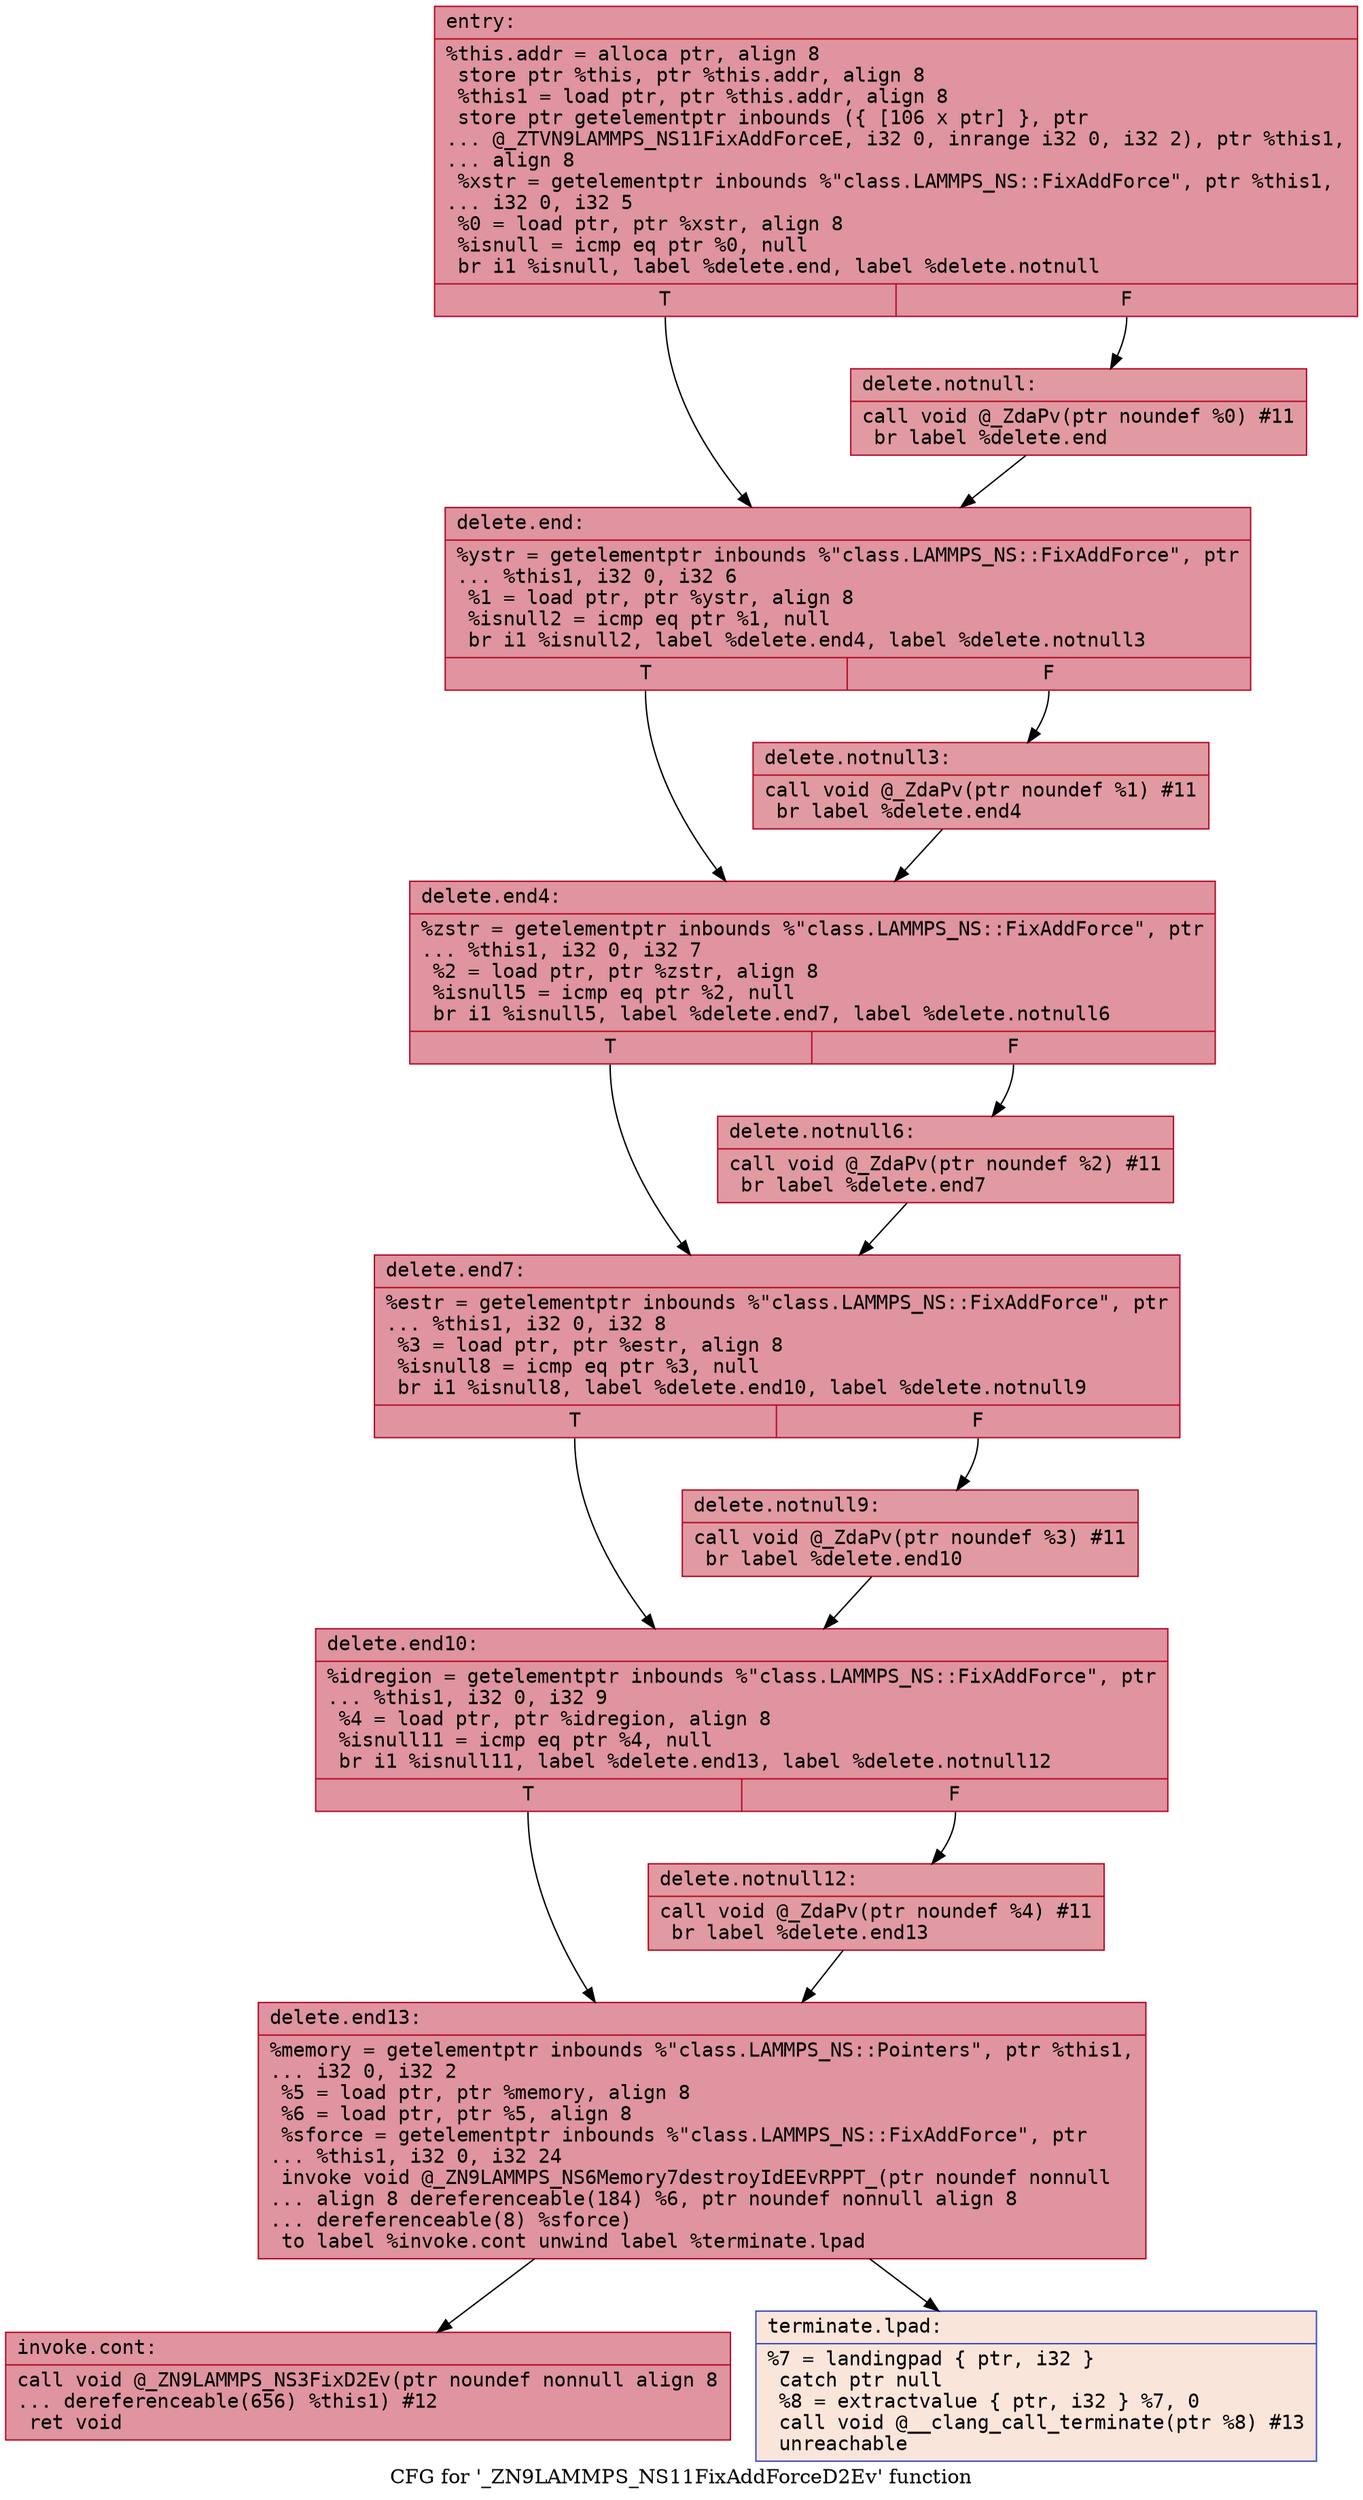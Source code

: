 digraph "CFG for '_ZN9LAMMPS_NS11FixAddForceD2Ev' function" {
	label="CFG for '_ZN9LAMMPS_NS11FixAddForceD2Ev' function";

	Node0x555b21a5a610 [shape=record,color="#b70d28ff", style=filled, fillcolor="#b70d2870" fontname="Courier",label="{entry:\l|  %this.addr = alloca ptr, align 8\l  store ptr %this, ptr %this.addr, align 8\l  %this1 = load ptr, ptr %this.addr, align 8\l  store ptr getelementptr inbounds (\{ [106 x ptr] \}, ptr\l... @_ZTVN9LAMMPS_NS11FixAddForceE, i32 0, inrange i32 0, i32 2), ptr %this1,\l... align 8\l  %xstr = getelementptr inbounds %\"class.LAMMPS_NS::FixAddForce\", ptr %this1,\l... i32 0, i32 5\l  %0 = load ptr, ptr %xstr, align 8\l  %isnull = icmp eq ptr %0, null\l  br i1 %isnull, label %delete.end, label %delete.notnull\l|{<s0>T|<s1>F}}"];
	Node0x555b21a5a610:s0 -> Node0x555b21a5a9e0[tooltip="entry -> delete.end\nProbability 37.50%" ];
	Node0x555b21a5a610:s1 -> Node0x555b21a5aa30[tooltip="entry -> delete.notnull\nProbability 62.50%" ];
	Node0x555b21a5aa30 [shape=record,color="#b70d28ff", style=filled, fillcolor="#bb1b2c70" fontname="Courier",label="{delete.notnull:\l|  call void @_ZdaPv(ptr noundef %0) #11\l  br label %delete.end\l}"];
	Node0x555b21a5aa30 -> Node0x555b21a5a9e0[tooltip="delete.notnull -> delete.end\nProbability 100.00%" ];
	Node0x555b21a5a9e0 [shape=record,color="#b70d28ff", style=filled, fillcolor="#b70d2870" fontname="Courier",label="{delete.end:\l|  %ystr = getelementptr inbounds %\"class.LAMMPS_NS::FixAddForce\", ptr\l... %this1, i32 0, i32 6\l  %1 = load ptr, ptr %ystr, align 8\l  %isnull2 = icmp eq ptr %1, null\l  br i1 %isnull2, label %delete.end4, label %delete.notnull3\l|{<s0>T|<s1>F}}"];
	Node0x555b21a5a9e0:s0 -> Node0x555b21a5af40[tooltip="delete.end -> delete.end4\nProbability 37.50%" ];
	Node0x555b21a5a9e0:s1 -> Node0x555b21a5afc0[tooltip="delete.end -> delete.notnull3\nProbability 62.50%" ];
	Node0x555b21a5afc0 [shape=record,color="#b70d28ff", style=filled, fillcolor="#bb1b2c70" fontname="Courier",label="{delete.notnull3:\l|  call void @_ZdaPv(ptr noundef %1) #11\l  br label %delete.end4\l}"];
	Node0x555b21a5afc0 -> Node0x555b21a5af40[tooltip="delete.notnull3 -> delete.end4\nProbability 100.00%" ];
	Node0x555b21a5af40 [shape=record,color="#b70d28ff", style=filled, fillcolor="#b70d2870" fontname="Courier",label="{delete.end4:\l|  %zstr = getelementptr inbounds %\"class.LAMMPS_NS::FixAddForce\", ptr\l... %this1, i32 0, i32 7\l  %2 = load ptr, ptr %zstr, align 8\l  %isnull5 = icmp eq ptr %2, null\l  br i1 %isnull5, label %delete.end7, label %delete.notnull6\l|{<s0>T|<s1>F}}"];
	Node0x555b21a5af40:s0 -> Node0x555b21a5b650[tooltip="delete.end4 -> delete.end7\nProbability 37.50%" ];
	Node0x555b21a5af40:s1 -> Node0x555b21a5b6a0[tooltip="delete.end4 -> delete.notnull6\nProbability 62.50%" ];
	Node0x555b21a5b6a0 [shape=record,color="#b70d28ff", style=filled, fillcolor="#bb1b2c70" fontname="Courier",label="{delete.notnull6:\l|  call void @_ZdaPv(ptr noundef %2) #11\l  br label %delete.end7\l}"];
	Node0x555b21a5b6a0 -> Node0x555b21a5b650[tooltip="delete.notnull6 -> delete.end7\nProbability 100.00%" ];
	Node0x555b21a5b650 [shape=record,color="#b70d28ff", style=filled, fillcolor="#b70d2870" fontname="Courier",label="{delete.end7:\l|  %estr = getelementptr inbounds %\"class.LAMMPS_NS::FixAddForce\", ptr\l... %this1, i32 0, i32 8\l  %3 = load ptr, ptr %estr, align 8\l  %isnull8 = icmp eq ptr %3, null\l  br i1 %isnull8, label %delete.end10, label %delete.notnull9\l|{<s0>T|<s1>F}}"];
	Node0x555b21a5b650:s0 -> Node0x555b21a5bb90[tooltip="delete.end7 -> delete.end10\nProbability 37.50%" ];
	Node0x555b21a5b650:s1 -> Node0x555b21a5bbe0[tooltip="delete.end7 -> delete.notnull9\nProbability 62.50%" ];
	Node0x555b21a5bbe0 [shape=record,color="#b70d28ff", style=filled, fillcolor="#bb1b2c70" fontname="Courier",label="{delete.notnull9:\l|  call void @_ZdaPv(ptr noundef %3) #11\l  br label %delete.end10\l}"];
	Node0x555b21a5bbe0 -> Node0x555b21a5bb90[tooltip="delete.notnull9 -> delete.end10\nProbability 100.00%" ];
	Node0x555b21a5bb90 [shape=record,color="#b70d28ff", style=filled, fillcolor="#b70d2870" fontname="Courier",label="{delete.end10:\l|  %idregion = getelementptr inbounds %\"class.LAMMPS_NS::FixAddForce\", ptr\l... %this1, i32 0, i32 9\l  %4 = load ptr, ptr %idregion, align 8\l  %isnull11 = icmp eq ptr %4, null\l  br i1 %isnull11, label %delete.end13, label %delete.notnull12\l|{<s0>T|<s1>F}}"];
	Node0x555b21a5bb90:s0 -> Node0x555b21a5c0e0[tooltip="delete.end10 -> delete.end13\nProbability 37.50%" ];
	Node0x555b21a5bb90:s1 -> Node0x555b21a5c190[tooltip="delete.end10 -> delete.notnull12\nProbability 62.50%" ];
	Node0x555b21a5c190 [shape=record,color="#b70d28ff", style=filled, fillcolor="#bb1b2c70" fontname="Courier",label="{delete.notnull12:\l|  call void @_ZdaPv(ptr noundef %4) #11\l  br label %delete.end13\l}"];
	Node0x555b21a5c190 -> Node0x555b21a5c0e0[tooltip="delete.notnull12 -> delete.end13\nProbability 100.00%" ];
	Node0x555b21a5c0e0 [shape=record,color="#b70d28ff", style=filled, fillcolor="#b70d2870" fontname="Courier",label="{delete.end13:\l|  %memory = getelementptr inbounds %\"class.LAMMPS_NS::Pointers\", ptr %this1,\l... i32 0, i32 2\l  %5 = load ptr, ptr %memory, align 8\l  %6 = load ptr, ptr %5, align 8\l  %sforce = getelementptr inbounds %\"class.LAMMPS_NS::FixAddForce\", ptr\l... %this1, i32 0, i32 24\l  invoke void @_ZN9LAMMPS_NS6Memory7destroyIdEEvRPPT_(ptr noundef nonnull\l... align 8 dereferenceable(184) %6, ptr noundef nonnull align 8\l... dereferenceable(8) %sforce)\l          to label %invoke.cont unwind label %terminate.lpad\l}"];
	Node0x555b21a5c0e0 -> Node0x555b21a5b4a0[tooltip="delete.end13 -> invoke.cont\nProbability 100.00%" ];
	Node0x555b21a5c0e0 -> Node0x555b21a5c910[tooltip="delete.end13 -> terminate.lpad\nProbability 0.00%" ];
	Node0x555b21a5b4a0 [shape=record,color="#b70d28ff", style=filled, fillcolor="#b70d2870" fontname="Courier",label="{invoke.cont:\l|  call void @_ZN9LAMMPS_NS3FixD2Ev(ptr noundef nonnull align 8\l... dereferenceable(656) %this1) #12\l  ret void\l}"];
	Node0x555b21a5c910 [shape=record,color="#3d50c3ff", style=filled, fillcolor="#f4c5ad70" fontname="Courier",label="{terminate.lpad:\l|  %7 = landingpad \{ ptr, i32 \}\l          catch ptr null\l  %8 = extractvalue \{ ptr, i32 \} %7, 0\l  call void @__clang_call_terminate(ptr %8) #13\l  unreachable\l}"];
}
